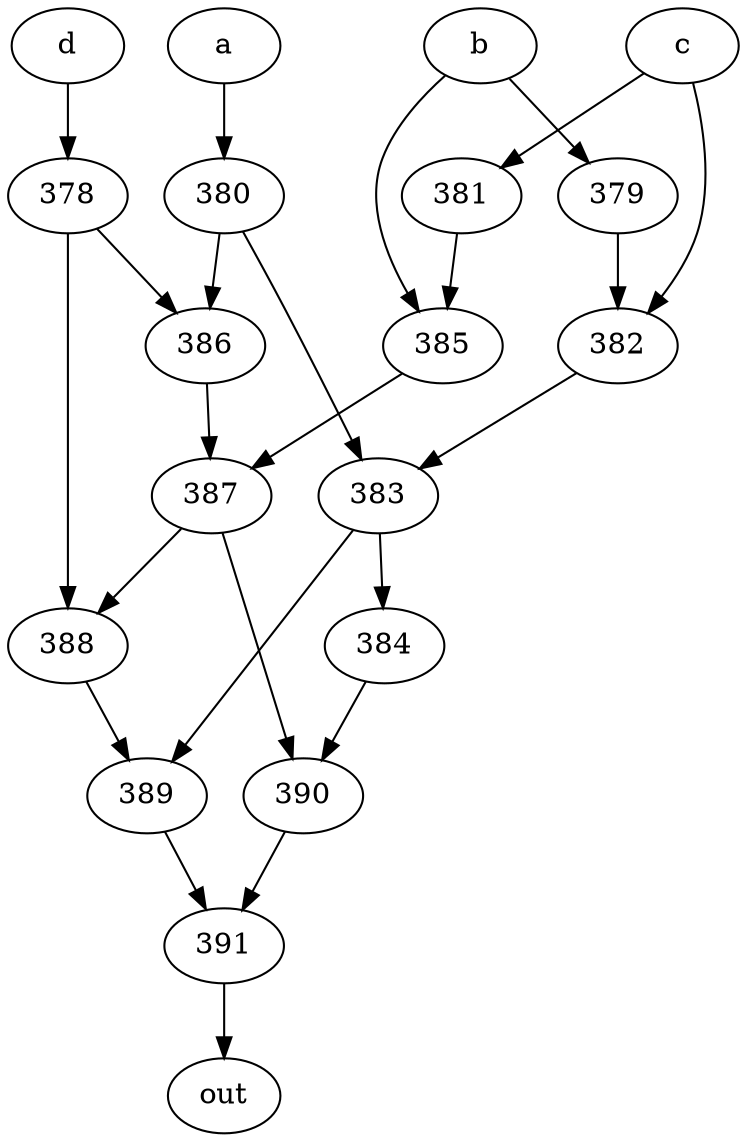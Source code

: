 strict digraph "" {
	391 -> out;
	a -> 380;
	380 -> 383;
	380 -> 386;
	383 -> 389;
	383 -> 384;
	386 -> 387;
	b -> 379;
	b -> 385;
	379 -> 382;
	385 -> 387;
	382 -> 383;
	387 -> 388;
	387 -> 390;
	c -> 382;
	c -> 381;
	381 -> 385;
	d -> 378;
	378 -> 386;
	378 -> 388;
	388 -> 389;
	389 -> 391;
	384 -> 390;
	390 -> 391;
}
